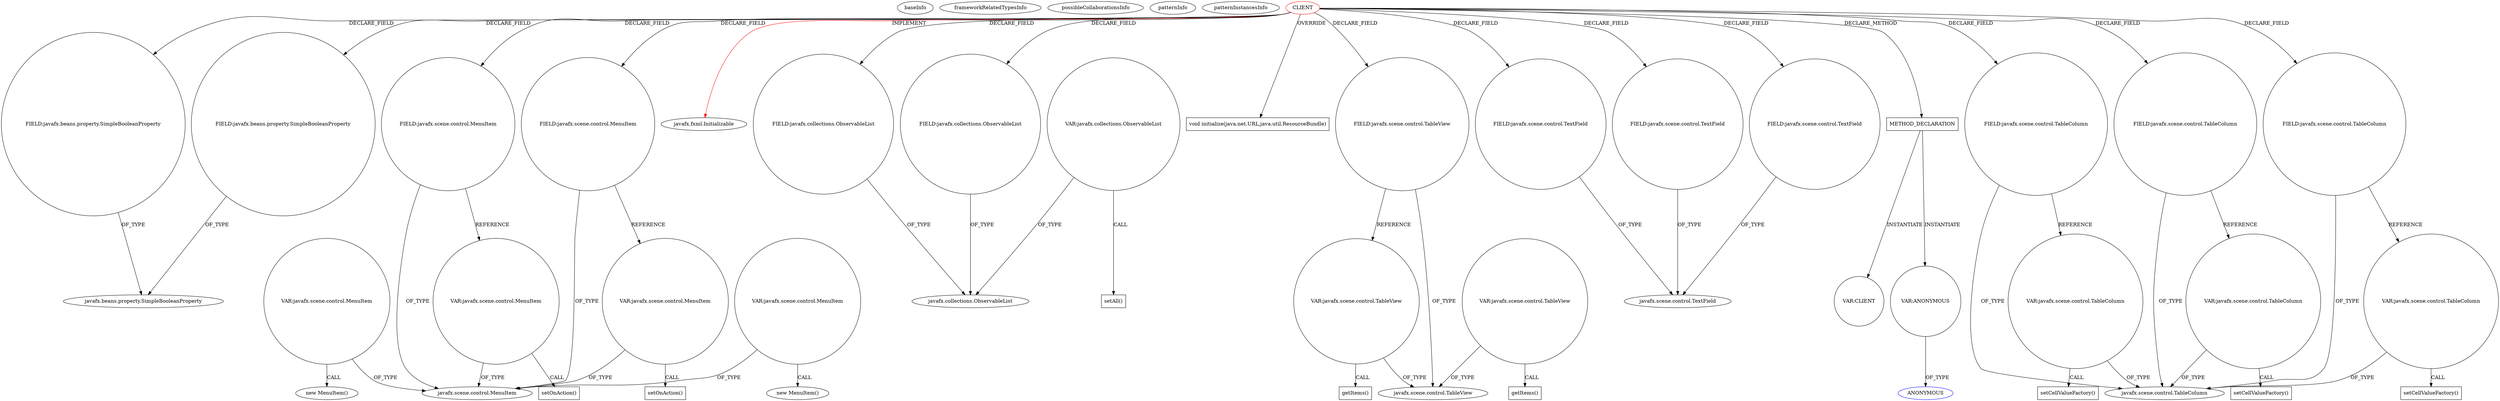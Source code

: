 digraph {
baseInfo[graphId=1801,category="pattern",isAnonymous=false,possibleRelation=false]
frameworkRelatedTypesInfo[0="javafx.fxml.Initializable"]
possibleCollaborationsInfo[]
patternInfo[frequency=2.0,patternRootClient=0]
patternInstancesInfo[0="hock323-eventManager~/hock323-eventManager/EventManager-master/src/eventManager/controller/pokerTournament/BlindsController.java~BlindsController~2976",1="hock323-eventManager~/hock323-eventManager/EventManager-master/src/eventManager/controller/pokerTournament/AnnouncementsController.java~AnnouncementsController~2965"]
56[label="FIELD:javafx.beans.property.SimpleBooleanProperty",vertexType="FIELD_DECLARATION",isFrameworkType=false,shape=circle]
11[label="javafx.beans.property.SimpleBooleanProperty",vertexType="FRAMEWORK_CLASS_TYPE",isFrameworkType=false]
0[label="CLIENT",vertexType="ROOT_CLIENT_CLASS_DECLARATION",isFrameworkType=false,color=red]
34[label="FIELD:javafx.scene.control.MenuItem",vertexType="FIELD_DECLARATION",isFrameworkType=false,shape=circle]
36[label="FIELD:javafx.scene.control.MenuItem",vertexType="FIELD_DECLARATION",isFrameworkType=false,shape=circle]
1[label="javafx.fxml.Initializable",vertexType="FRAMEWORK_INTERFACE_TYPE",isFrameworkType=false]
14[label="FIELD:javafx.collections.ObservableList",vertexType="FIELD_DECLARATION",isFrameworkType=false,shape=circle]
15[label="javafx.collections.ObservableList",vertexType="FRAMEWORK_INTERFACE_TYPE",isFrameworkType=false]
58[label="FIELD:javafx.collections.ObservableList",vertexType="FIELD_DECLARATION",isFrameworkType=false,shape=circle]
29[label="javafx.scene.control.MenuItem",vertexType="FRAMEWORK_CLASS_TYPE",isFrameworkType=false]
60[label="void initialize(java.net.URL,java.util.ResourceBundle)",vertexType="OVERRIDING_METHOD_DECLARATION",isFrameworkType=false,shape=box]
16[label="FIELD:javafx.scene.control.TableView",vertexType="FIELD_DECLARATION",isFrameworkType=false,shape=circle]
13[label="javafx.scene.control.TableView",vertexType="FRAMEWORK_CLASS_TYPE",isFrameworkType=false]
244[label="VAR:javafx.scene.control.TableView",vertexType="VARIABLE_EXPRESION",isFrameworkType=false,shape=circle]
364[label="VAR:javafx.scene.control.MenuItem",vertexType="VARIABLE_EXPRESION",isFrameworkType=false,shape=circle]
379[label="VAR:javafx.scene.control.MenuItem",vertexType="VARIABLE_EXPRESION",isFrameworkType=false,shape=circle]
739[label="VAR:javafx.scene.control.MenuItem",vertexType="VARIABLE_EXPRESION",isFrameworkType=false,shape=circle]
372[label="VAR:javafx.scene.control.MenuItem",vertexType="VARIABLE_EXPRESION",isFrameworkType=false,shape=circle]
26[label="FIELD:javafx.beans.property.SimpleBooleanProperty",vertexType="FIELD_DECLARATION",isFrameworkType=false,shape=circle]
20[label="FIELD:javafx.scene.control.TextField",vertexType="FIELD_DECLARATION",isFrameworkType=false,shape=circle]
50[label="FIELD:javafx.scene.control.TextField",vertexType="FIELD_DECLARATION",isFrameworkType=false,shape=circle]
54[label="FIELD:javafx.scene.control.TextField",vertexType="FIELD_DECLARATION",isFrameworkType=false,shape=circle]
694[label="getItems()",vertexType="INSIDE_CALL",isFrameworkType=false,shape=box]
5[label="javafx.scene.control.TextField",vertexType="FRAMEWORK_CLASS_TYPE",isFrameworkType=false]
715[label="VAR:javafx.scene.control.TableView",vertexType="VARIABLE_EXPRESION",isFrameworkType=false,shape=circle]
760[label="getItems()",vertexType="INSIDE_CALL",isFrameworkType=false,shape=box]
738[label="new MenuItem()",vertexType="CONSTRUCTOR_CALL",isFrameworkType=false]
363[label="new MenuItem()",vertexType="CONSTRUCTOR_CALL",isFrameworkType=false]
139[label="METHOD_DECLARATION",vertexType="CLIENT_METHOD_DECLARATION",isFrameworkType=false,shape=box]
151[label="VAR:CLIENT",vertexType="VARIABLE_EXPRESION",isFrameworkType=false,shape=circle]
162[label="VAR:ANONYMOUS",vertexType="VARIABLE_EXPRESION",isFrameworkType=false,shape=circle]
163[label="ANONYMOUS",vertexType="REFERENCE_ANONYMOUS_DECLARATION",isFrameworkType=false,color=blue]
6[label="FIELD:javafx.scene.control.TableColumn",vertexType="FIELD_DECLARATION",isFrameworkType=false,shape=circle]
271[label="VAR:javafx.scene.control.TableColumn",vertexType="VARIABLE_EXPRESION",isFrameworkType=false,shape=circle]
272[label="setCellValueFactory()",vertexType="INSIDE_CALL",isFrameworkType=false,shape=box]
24[label="FIELD:javafx.scene.control.TableColumn",vertexType="FIELD_DECLARATION",isFrameworkType=false,shape=circle]
277[label="VAR:javafx.scene.control.TableColumn",vertexType="VARIABLE_EXPRESION",isFrameworkType=false,shape=circle]
278[label="setCellValueFactory()",vertexType="INSIDE_CALL",isFrameworkType=false,shape=box]
48[label="FIELD:javafx.scene.control.TableColumn",vertexType="FIELD_DECLARATION",isFrameworkType=false,shape=circle]
265[label="VAR:javafx.scene.control.TableColumn",vertexType="VARIABLE_EXPRESION",isFrameworkType=false,shape=circle]
266[label="setCellValueFactory()",vertexType="INSIDE_CALL",isFrameworkType=false,shape=box]
283[label="VAR:javafx.collections.ObservableList",vertexType="VARIABLE_EXPRESION",isFrameworkType=false,shape=circle]
284[label="setAll()",vertexType="INSIDE_CALL",isFrameworkType=false,shape=box]
3[label="javafx.scene.control.TableColumn",vertexType="FRAMEWORK_CLASS_TYPE",isFrameworkType=false]
373[label="setOnAction()",vertexType="INSIDE_CALL",isFrameworkType=false,shape=box]
380[label="setOnAction()",vertexType="INSIDE_CALL",isFrameworkType=false,shape=box]
715->13[label="OF_TYPE"]
162->163[label="OF_TYPE"]
715->760[label="CALL"]
6->3[label="OF_TYPE"]
283->284[label="CALL"]
20->5[label="OF_TYPE"]
24->3[label="OF_TYPE"]
36->379[label="REFERENCE"]
0->56[label="DECLARE_FIELD"]
364->363[label="CALL"]
16->244[label="REFERENCE"]
0->26[label="DECLARE_FIELD"]
0->50[label="DECLARE_FIELD"]
739->738[label="CALL"]
26->11[label="OF_TYPE"]
54->5[label="OF_TYPE"]
372->29[label="OF_TYPE"]
265->3[label="OF_TYPE"]
739->29[label="OF_TYPE"]
265->266[label="CALL"]
271->272[label="CALL"]
0->20[label="DECLARE_FIELD"]
50->5[label="OF_TYPE"]
139->162[label="INSTANTIATE"]
48->3[label="OF_TYPE"]
0->14[label="DECLARE_FIELD"]
0->24[label="DECLARE_FIELD"]
0->54[label="DECLARE_FIELD"]
379->29[label="OF_TYPE"]
16->13[label="OF_TYPE"]
379->380[label="CALL"]
277->278[label="CALL"]
0->1[label="IMPLEMENT",color=red]
283->15[label="OF_TYPE"]
0->36[label="DECLARE_FIELD"]
36->29[label="OF_TYPE"]
244->13[label="OF_TYPE"]
14->15[label="OF_TYPE"]
277->3[label="OF_TYPE"]
0->16[label="DECLARE_FIELD"]
34->372[label="REFERENCE"]
0->139[label="DECLARE_METHOD"]
6->271[label="REFERENCE"]
244->694[label="CALL"]
0->48[label="DECLARE_FIELD"]
372->373[label="CALL"]
34->29[label="OF_TYPE"]
58->15[label="OF_TYPE"]
364->29[label="OF_TYPE"]
56->11[label="OF_TYPE"]
48->265[label="REFERENCE"]
0->60[label="OVERRIDE"]
24->277[label="REFERENCE"]
0->34[label="DECLARE_FIELD"]
0->58[label="DECLARE_FIELD"]
0->6[label="DECLARE_FIELD"]
139->151[label="INSTANTIATE"]
271->3[label="OF_TYPE"]
}
